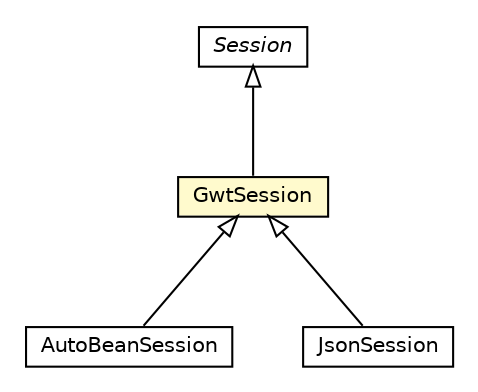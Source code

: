 #!/usr/local/bin/dot
#
# Class diagram 
# Generated by UMLGraph version R5_6-24-gf6e263 (http://www.umlgraph.org/)
#

digraph G {
	edge [fontname="Helvetica",fontsize=10,labelfontname="Helvetica",labelfontsize=10];
	node [fontname="Helvetica",fontsize=10,shape=plaintext];
	nodesep=0.25;
	ranksep=0.5;
	// io.reinert.requestor.core.Session
	c17360 [label=<<table title="io.reinert.requestor.core.Session" border="0" cellborder="1" cellspacing="0" cellpadding="2" port="p" href="../core/Session.html">
		<tr><td><table border="0" cellspacing="0" cellpadding="1">
<tr><td align="center" balign="center"><font face="Helvetica-Oblique"> Session </font></td></tr>
		</table></td></tr>
		</table>>, URL="../core/Session.html", fontname="Helvetica", fontcolor="black", fontsize=10.0];
	// io.reinert.requestor.gwt.GwtSession
	c17498 [label=<<table title="io.reinert.requestor.gwt.GwtSession" border="0" cellborder="1" cellspacing="0" cellpadding="2" port="p" bgcolor="lemonChiffon" href="./GwtSession.html">
		<tr><td><table border="0" cellspacing="0" cellpadding="1">
<tr><td align="center" balign="center"> GwtSession </td></tr>
		</table></td></tr>
		</table>>, URL="./GwtSession.html", fontname="Helvetica", fontcolor="black", fontsize=10.0];
	// io.reinert.requestor.autobean.AutoBeanSession
	c17524 [label=<<table title="io.reinert.requestor.autobean.AutoBeanSession" border="0" cellborder="1" cellspacing="0" cellpadding="2" port="p" href="../autobean/AutoBeanSession.html">
		<tr><td><table border="0" cellspacing="0" cellpadding="1">
<tr><td align="center" balign="center"> AutoBeanSession </td></tr>
		</table></td></tr>
		</table>>, URL="../autobean/AutoBeanSession.html", fontname="Helvetica", fontcolor="black", fontsize=10.0];
	// io.reinert.requestor.gwtjackson.JsonSession
	c17555 [label=<<table title="io.reinert.requestor.gwtjackson.JsonSession" border="0" cellborder="1" cellspacing="0" cellpadding="2" port="p" href="../gwtjackson/JsonSession.html">
		<tr><td><table border="0" cellspacing="0" cellpadding="1">
<tr><td align="center" balign="center"> JsonSession </td></tr>
		</table></td></tr>
		</table>>, URL="../gwtjackson/JsonSession.html", fontname="Helvetica", fontcolor="black", fontsize=10.0];
	//io.reinert.requestor.gwt.GwtSession extends io.reinert.requestor.core.Session
	c17360:p -> c17498:p [dir=back,arrowtail=empty];
	//io.reinert.requestor.autobean.AutoBeanSession extends io.reinert.requestor.gwt.GwtSession
	c17498:p -> c17524:p [dir=back,arrowtail=empty];
	//io.reinert.requestor.gwtjackson.JsonSession extends io.reinert.requestor.gwt.GwtSession
	c17498:p -> c17555:p [dir=back,arrowtail=empty];
}

